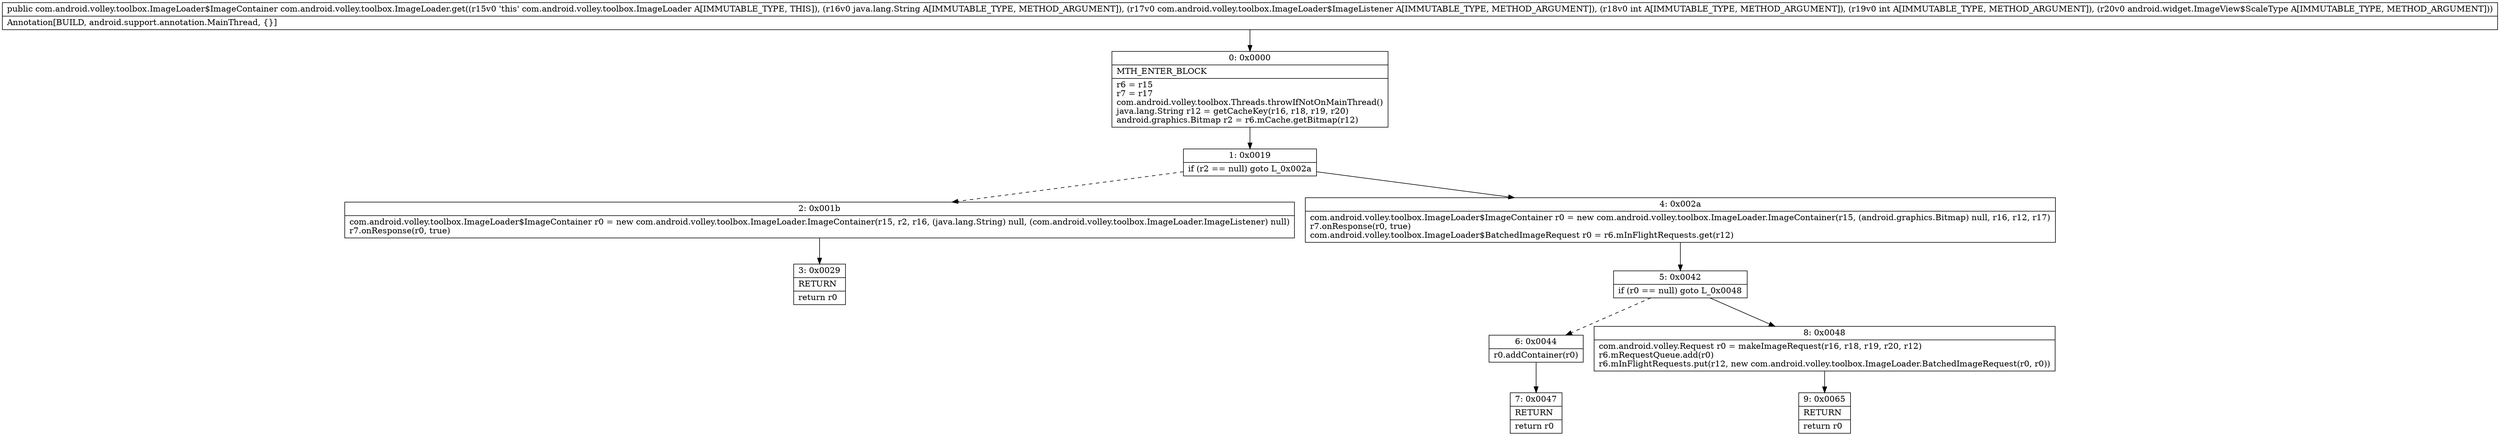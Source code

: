 digraph "CFG forcom.android.volley.toolbox.ImageLoader.get(Ljava\/lang\/String;Lcom\/android\/volley\/toolbox\/ImageLoader$ImageListener;IILandroid\/widget\/ImageView$ScaleType;)Lcom\/android\/volley\/toolbox\/ImageLoader$ImageContainer;" {
Node_0 [shape=record,label="{0\:\ 0x0000|MTH_ENTER_BLOCK\l|r6 = r15\lr7 = r17\lcom.android.volley.toolbox.Threads.throwIfNotOnMainThread()\ljava.lang.String r12 = getCacheKey(r16, r18, r19, r20)\landroid.graphics.Bitmap r2 = r6.mCache.getBitmap(r12)\l}"];
Node_1 [shape=record,label="{1\:\ 0x0019|if (r2 == null) goto L_0x002a\l}"];
Node_2 [shape=record,label="{2\:\ 0x001b|com.android.volley.toolbox.ImageLoader$ImageContainer r0 = new com.android.volley.toolbox.ImageLoader.ImageContainer(r15, r2, r16, (java.lang.String) null, (com.android.volley.toolbox.ImageLoader.ImageListener) null)\lr7.onResponse(r0, true)\l}"];
Node_3 [shape=record,label="{3\:\ 0x0029|RETURN\l|return r0\l}"];
Node_4 [shape=record,label="{4\:\ 0x002a|com.android.volley.toolbox.ImageLoader$ImageContainer r0 = new com.android.volley.toolbox.ImageLoader.ImageContainer(r15, (android.graphics.Bitmap) null, r16, r12, r17)\lr7.onResponse(r0, true)\lcom.android.volley.toolbox.ImageLoader$BatchedImageRequest r0 = r6.mInFlightRequests.get(r12)\l}"];
Node_5 [shape=record,label="{5\:\ 0x0042|if (r0 == null) goto L_0x0048\l}"];
Node_6 [shape=record,label="{6\:\ 0x0044|r0.addContainer(r0)\l}"];
Node_7 [shape=record,label="{7\:\ 0x0047|RETURN\l|return r0\l}"];
Node_8 [shape=record,label="{8\:\ 0x0048|com.android.volley.Request r0 = makeImageRequest(r16, r18, r19, r20, r12)\lr6.mRequestQueue.add(r0)\lr6.mInFlightRequests.put(r12, new com.android.volley.toolbox.ImageLoader.BatchedImageRequest(r0, r0))\l}"];
Node_9 [shape=record,label="{9\:\ 0x0065|RETURN\l|return r0\l}"];
MethodNode[shape=record,label="{public com.android.volley.toolbox.ImageLoader$ImageContainer com.android.volley.toolbox.ImageLoader.get((r15v0 'this' com.android.volley.toolbox.ImageLoader A[IMMUTABLE_TYPE, THIS]), (r16v0 java.lang.String A[IMMUTABLE_TYPE, METHOD_ARGUMENT]), (r17v0 com.android.volley.toolbox.ImageLoader$ImageListener A[IMMUTABLE_TYPE, METHOD_ARGUMENT]), (r18v0 int A[IMMUTABLE_TYPE, METHOD_ARGUMENT]), (r19v0 int A[IMMUTABLE_TYPE, METHOD_ARGUMENT]), (r20v0 android.widget.ImageView$ScaleType A[IMMUTABLE_TYPE, METHOD_ARGUMENT]))  | Annotation[BUILD, android.support.annotation.MainThread, \{\}]\l}"];
MethodNode -> Node_0;
Node_0 -> Node_1;
Node_1 -> Node_2[style=dashed];
Node_1 -> Node_4;
Node_2 -> Node_3;
Node_4 -> Node_5;
Node_5 -> Node_6[style=dashed];
Node_5 -> Node_8;
Node_6 -> Node_7;
Node_8 -> Node_9;
}

